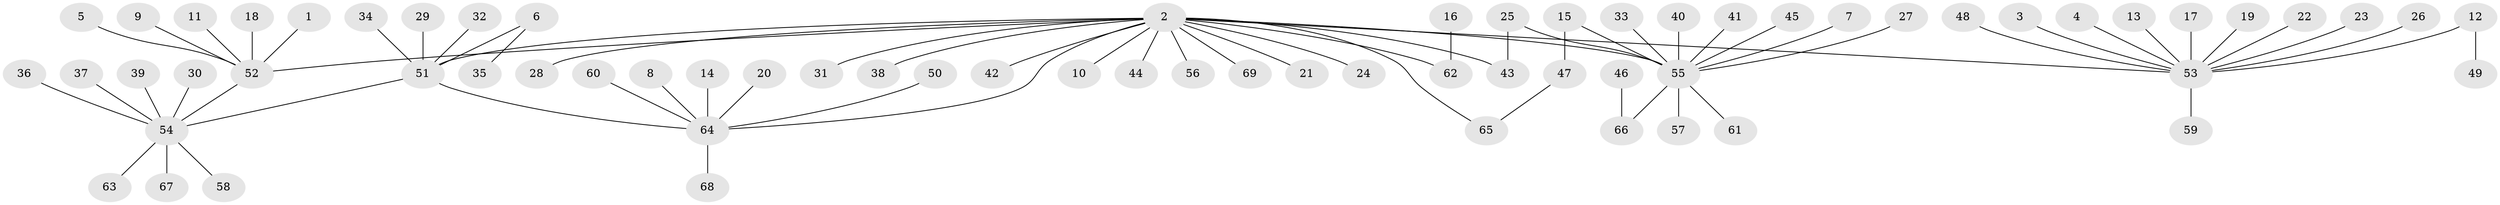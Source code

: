 // original degree distribution, {10: 0.014598540145985401, 12: 0.0072992700729927005, 7: 0.021897810218978103, 9: 0.0072992700729927005, 13: 0.0072992700729927005, 8: 0.0072992700729927005, 5: 0.0072992700729927005, 1: 0.6131386861313869, 2: 0.22627737226277372, 3: 0.06569343065693431, 11: 0.0072992700729927005, 4: 0.014598540145985401}
// Generated by graph-tools (version 1.1) at 2025/25/03/09/25 03:25:57]
// undirected, 69 vertices, 72 edges
graph export_dot {
graph [start="1"]
  node [color=gray90,style=filled];
  1;
  2;
  3;
  4;
  5;
  6;
  7;
  8;
  9;
  10;
  11;
  12;
  13;
  14;
  15;
  16;
  17;
  18;
  19;
  20;
  21;
  22;
  23;
  24;
  25;
  26;
  27;
  28;
  29;
  30;
  31;
  32;
  33;
  34;
  35;
  36;
  37;
  38;
  39;
  40;
  41;
  42;
  43;
  44;
  45;
  46;
  47;
  48;
  49;
  50;
  51;
  52;
  53;
  54;
  55;
  56;
  57;
  58;
  59;
  60;
  61;
  62;
  63;
  64;
  65;
  66;
  67;
  68;
  69;
  1 -- 52 [weight=1.0];
  2 -- 10 [weight=1.0];
  2 -- 21 [weight=1.0];
  2 -- 24 [weight=1.0];
  2 -- 28 [weight=1.0];
  2 -- 31 [weight=1.0];
  2 -- 38 [weight=1.0];
  2 -- 42 [weight=1.0];
  2 -- 43 [weight=1.0];
  2 -- 44 [weight=1.0];
  2 -- 51 [weight=1.0];
  2 -- 52 [weight=1.0];
  2 -- 53 [weight=1.0];
  2 -- 55 [weight=1.0];
  2 -- 56 [weight=1.0];
  2 -- 62 [weight=1.0];
  2 -- 64 [weight=1.0];
  2 -- 65 [weight=1.0];
  2 -- 69 [weight=1.0];
  3 -- 53 [weight=1.0];
  4 -- 53 [weight=1.0];
  5 -- 52 [weight=1.0];
  6 -- 35 [weight=1.0];
  6 -- 51 [weight=1.0];
  7 -- 55 [weight=1.0];
  8 -- 64 [weight=1.0];
  9 -- 52 [weight=1.0];
  11 -- 52 [weight=1.0];
  12 -- 49 [weight=1.0];
  12 -- 53 [weight=1.0];
  13 -- 53 [weight=1.0];
  14 -- 64 [weight=1.0];
  15 -- 47 [weight=1.0];
  15 -- 55 [weight=1.0];
  16 -- 62 [weight=1.0];
  17 -- 53 [weight=1.0];
  18 -- 52 [weight=1.0];
  19 -- 53 [weight=1.0];
  20 -- 64 [weight=1.0];
  22 -- 53 [weight=1.0];
  23 -- 53 [weight=1.0];
  25 -- 43 [weight=1.0];
  25 -- 55 [weight=1.0];
  26 -- 53 [weight=1.0];
  27 -- 55 [weight=1.0];
  29 -- 51 [weight=1.0];
  30 -- 54 [weight=1.0];
  32 -- 51 [weight=1.0];
  33 -- 55 [weight=1.0];
  34 -- 51 [weight=1.0];
  36 -- 54 [weight=1.0];
  37 -- 54 [weight=1.0];
  39 -- 54 [weight=1.0];
  40 -- 55 [weight=1.0];
  41 -- 55 [weight=1.0];
  45 -- 55 [weight=1.0];
  46 -- 66 [weight=1.0];
  47 -- 65 [weight=1.0];
  48 -- 53 [weight=1.0];
  50 -- 64 [weight=1.0];
  51 -- 54 [weight=1.0];
  51 -- 64 [weight=1.0];
  52 -- 54 [weight=1.0];
  53 -- 59 [weight=1.0];
  54 -- 58 [weight=1.0];
  54 -- 63 [weight=1.0];
  54 -- 67 [weight=1.0];
  55 -- 57 [weight=1.0];
  55 -- 61 [weight=1.0];
  55 -- 66 [weight=1.0];
  60 -- 64 [weight=1.0];
  64 -- 68 [weight=1.0];
}
